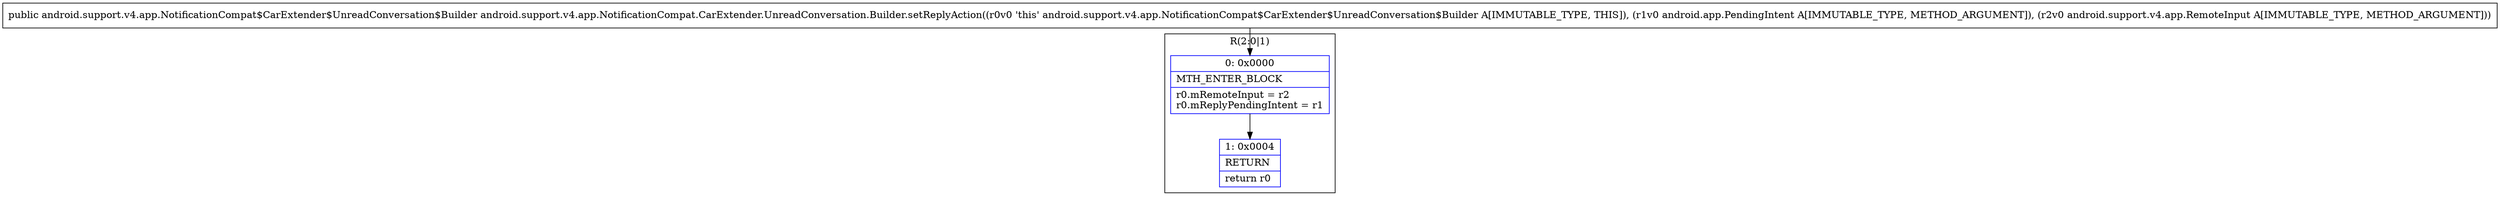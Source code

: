 digraph "CFG forandroid.support.v4.app.NotificationCompat.CarExtender.UnreadConversation.Builder.setReplyAction(Landroid\/app\/PendingIntent;Landroid\/support\/v4\/app\/RemoteInput;)Landroid\/support\/v4\/app\/NotificationCompat$CarExtender$UnreadConversation$Builder;" {
subgraph cluster_Region_349275115 {
label = "R(2:0|1)";
node [shape=record,color=blue];
Node_0 [shape=record,label="{0\:\ 0x0000|MTH_ENTER_BLOCK\l|r0.mRemoteInput = r2\lr0.mReplyPendingIntent = r1\l}"];
Node_1 [shape=record,label="{1\:\ 0x0004|RETURN\l|return r0\l}"];
}
MethodNode[shape=record,label="{public android.support.v4.app.NotificationCompat$CarExtender$UnreadConversation$Builder android.support.v4.app.NotificationCompat.CarExtender.UnreadConversation.Builder.setReplyAction((r0v0 'this' android.support.v4.app.NotificationCompat$CarExtender$UnreadConversation$Builder A[IMMUTABLE_TYPE, THIS]), (r1v0 android.app.PendingIntent A[IMMUTABLE_TYPE, METHOD_ARGUMENT]), (r2v0 android.support.v4.app.RemoteInput A[IMMUTABLE_TYPE, METHOD_ARGUMENT])) }"];
MethodNode -> Node_0;
Node_0 -> Node_1;
}

